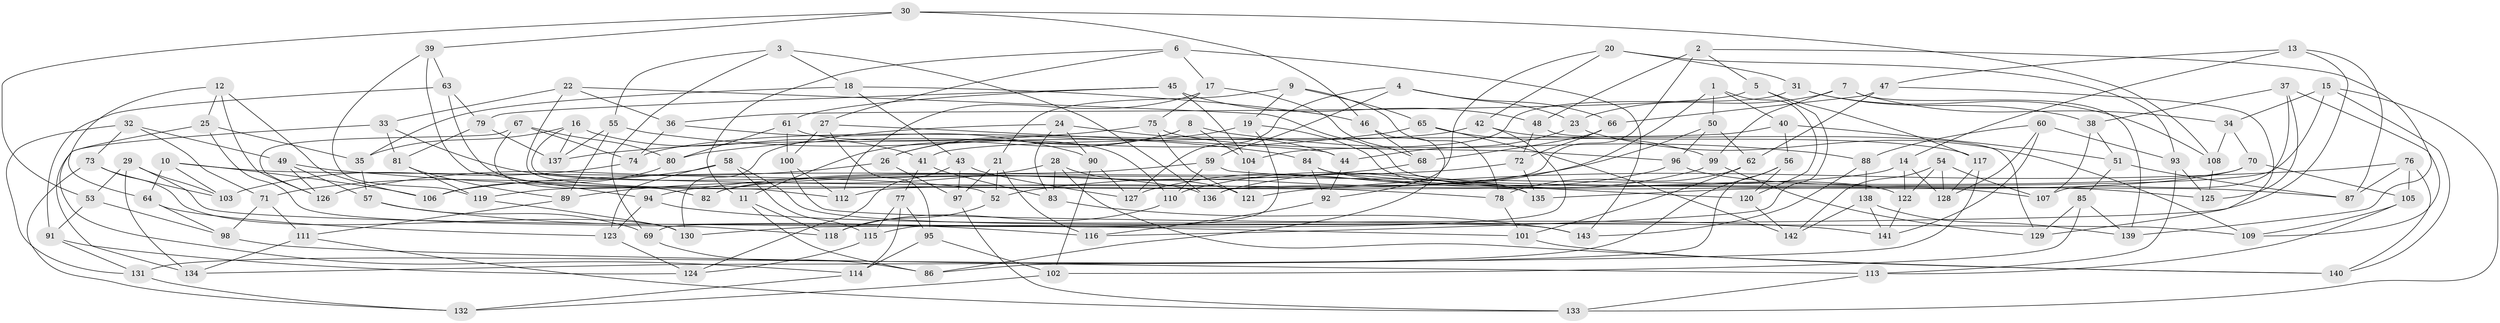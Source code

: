 // coarse degree distribution, {6: 0.5930232558139535, 4: 0.3372093023255814, 5: 0.06976744186046512}
// Generated by graph-tools (version 1.1) at 2025/52/02/27/25 19:52:29]
// undirected, 143 vertices, 286 edges
graph export_dot {
graph [start="1"]
  node [color=gray90,style=filled];
  1;
  2;
  3;
  4;
  5;
  6;
  7;
  8;
  9;
  10;
  11;
  12;
  13;
  14;
  15;
  16;
  17;
  18;
  19;
  20;
  21;
  22;
  23;
  24;
  25;
  26;
  27;
  28;
  29;
  30;
  31;
  32;
  33;
  34;
  35;
  36;
  37;
  38;
  39;
  40;
  41;
  42;
  43;
  44;
  45;
  46;
  47;
  48;
  49;
  50;
  51;
  52;
  53;
  54;
  55;
  56;
  57;
  58;
  59;
  60;
  61;
  62;
  63;
  64;
  65;
  66;
  67;
  68;
  69;
  70;
  71;
  72;
  73;
  74;
  75;
  76;
  77;
  78;
  79;
  80;
  81;
  82;
  83;
  84;
  85;
  86;
  87;
  88;
  89;
  90;
  91;
  92;
  93;
  94;
  95;
  96;
  97;
  98;
  99;
  100;
  101;
  102;
  103;
  104;
  105;
  106;
  107;
  108;
  109;
  110;
  111;
  112;
  113;
  114;
  115;
  116;
  117;
  118;
  119;
  120;
  121;
  122;
  123;
  124;
  125;
  126;
  127;
  128;
  129;
  130;
  131;
  132;
  133;
  134;
  135;
  136;
  137;
  138;
  139;
  140;
  141;
  142;
  143;
  1 -- 120;
  1 -- 127;
  1 -- 50;
  1 -- 40;
  2 -- 139;
  2 -- 112;
  2 -- 5;
  2 -- 48;
  3 -- 69;
  3 -- 55;
  3 -- 136;
  3 -- 18;
  4 -- 59;
  4 -- 66;
  4 -- 127;
  4 -- 23;
  5 -- 117;
  5 -- 36;
  5 -- 116;
  6 -- 11;
  6 -- 143;
  6 -- 27;
  6 -- 17;
  7 -- 139;
  7 -- 99;
  7 -- 23;
  7 -- 34;
  8 -- 88;
  8 -- 26;
  8 -- 104;
  8 -- 11;
  9 -- 19;
  9 -- 78;
  9 -- 21;
  9 -- 65;
  10 -- 106;
  10 -- 103;
  10 -- 52;
  10 -- 64;
  11 -- 86;
  11 -- 118;
  12 -- 106;
  12 -- 126;
  12 -- 25;
  12 -- 64;
  13 -- 87;
  13 -- 47;
  13 -- 130;
  13 -- 14;
  14 -- 128;
  14 -- 122;
  14 -- 119;
  15 -- 133;
  15 -- 140;
  15 -- 34;
  15 -- 136;
  16 -- 35;
  16 -- 137;
  16 -- 41;
  16 -- 135;
  17 -- 68;
  17 -- 112;
  17 -- 75;
  18 -- 46;
  18 -- 43;
  18 -- 35;
  19 -- 135;
  19 -- 115;
  19 -- 26;
  20 -- 93;
  20 -- 92;
  20 -- 42;
  20 -- 31;
  21 -- 97;
  21 -- 116;
  21 -- 52;
  22 -- 112;
  22 -- 122;
  22 -- 33;
  22 -- 36;
  23 -- 44;
  23 -- 109;
  24 -- 44;
  24 -- 130;
  24 -- 90;
  24 -- 83;
  25 -- 114;
  25 -- 35;
  25 -- 118;
  26 -- 97;
  26 -- 126;
  27 -- 95;
  27 -- 44;
  27 -- 100;
  28 -- 140;
  28 -- 89;
  28 -- 83;
  28 -- 121;
  29 -- 103;
  29 -- 53;
  29 -- 101;
  29 -- 134;
  30 -- 46;
  30 -- 108;
  30 -- 53;
  30 -- 39;
  31 -- 108;
  31 -- 104;
  31 -- 38;
  32 -- 49;
  32 -- 131;
  32 -- 73;
  32 -- 71;
  33 -- 136;
  33 -- 134;
  33 -- 81;
  34 -- 70;
  34 -- 108;
  35 -- 57;
  36 -- 74;
  36 -- 90;
  37 -- 107;
  37 -- 125;
  37 -- 38;
  37 -- 109;
  38 -- 51;
  38 -- 107;
  39 -- 94;
  39 -- 119;
  39 -- 63;
  40 -- 56;
  40 -- 41;
  40 -- 51;
  41 -- 83;
  41 -- 77;
  42 -- 117;
  42 -- 69;
  42 -- 74;
  43 -- 127;
  43 -- 97;
  43 -- 124;
  44 -- 92;
  45 -- 61;
  45 -- 79;
  45 -- 104;
  45 -- 48;
  46 -- 68;
  46 -- 86;
  47 -- 62;
  47 -- 66;
  47 -- 129;
  48 -- 72;
  48 -- 129;
  49 -- 57;
  49 -- 78;
  49 -- 126;
  50 -- 96;
  50 -- 52;
  50 -- 62;
  51 -- 87;
  51 -- 85;
  52 -- 118;
  53 -- 91;
  53 -- 98;
  54 -- 122;
  54 -- 142;
  54 -- 128;
  54 -- 107;
  55 -- 84;
  55 -- 137;
  55 -- 89;
  56 -- 131;
  56 -- 120;
  56 -- 86;
  57 -- 116;
  57 -- 69;
  58 -- 115;
  58 -- 71;
  58 -- 143;
  58 -- 123;
  59 -- 120;
  59 -- 110;
  59 -- 82;
  60 -- 93;
  60 -- 88;
  60 -- 128;
  60 -- 141;
  61 -- 110;
  61 -- 80;
  61 -- 100;
  62 -- 101;
  62 -- 78;
  63 -- 91;
  63 -- 79;
  63 -- 82;
  64 -- 123;
  64 -- 98;
  65 -- 142;
  65 -- 99;
  65 -- 80;
  66 -- 68;
  66 -- 72;
  67 -- 126;
  67 -- 80;
  67 -- 82;
  67 -- 74;
  68 -- 94;
  69 -- 86;
  70 -- 135;
  70 -- 105;
  70 -- 82;
  71 -- 98;
  71 -- 111;
  72 -- 106;
  72 -- 135;
  73 -- 132;
  73 -- 103;
  73 -- 130;
  74 -- 103;
  75 -- 96;
  75 -- 121;
  75 -- 137;
  76 -- 105;
  76 -- 121;
  76 -- 140;
  76 -- 87;
  77 -- 115;
  77 -- 95;
  77 -- 114;
  78 -- 101;
  79 -- 81;
  79 -- 137;
  80 -- 106;
  81 -- 89;
  81 -- 119;
  83 -- 143;
  84 -- 107;
  84 -- 87;
  84 -- 92;
  85 -- 129;
  85 -- 139;
  85 -- 102;
  88 -- 138;
  88 -- 143;
  89 -- 111;
  90 -- 102;
  90 -- 127;
  91 -- 131;
  91 -- 124;
  92 -- 116;
  93 -- 113;
  93 -- 125;
  94 -- 141;
  94 -- 123;
  95 -- 114;
  95 -- 102;
  96 -- 125;
  96 -- 110;
  97 -- 133;
  98 -- 113;
  99 -- 129;
  99 -- 136;
  100 -- 109;
  100 -- 112;
  101 -- 140;
  102 -- 132;
  104 -- 121;
  105 -- 113;
  105 -- 109;
  108 -- 125;
  110 -- 118;
  111 -- 134;
  111 -- 133;
  113 -- 133;
  114 -- 132;
  115 -- 124;
  117 -- 134;
  117 -- 128;
  119 -- 130;
  120 -- 142;
  122 -- 141;
  123 -- 124;
  131 -- 132;
  138 -- 141;
  138 -- 142;
  138 -- 139;
}

